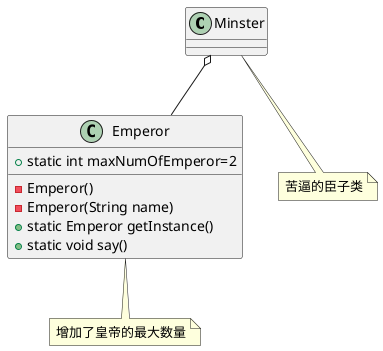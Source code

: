 @startuml

class Minster
class Emperor

note bottom of Minster: 苦逼的臣子类
note bottom of Emperor:增加了皇帝的最大数量

Minster o--Emperor


class Emperor{
+ static int maxNumOfEmperor=2
- Emperor()
- Emperor(String name)
+ static Emperor getInstance()
+ static void say()
}

@enduml